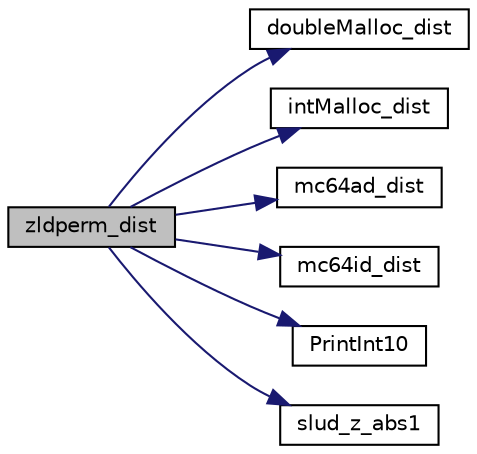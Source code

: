 digraph "zldperm_dist"
{
 // LATEX_PDF_SIZE
  edge [fontname="Helvetica",fontsize="10",labelfontname="Helvetica",labelfontsize="10"];
  node [fontname="Helvetica",fontsize="10",shape=record];
  rankdir="LR";
  Node1 [label="zldperm_dist",height=0.2,width=0.4,color="black", fillcolor="grey75", style="filled", fontcolor="black",tooltip=" "];
  Node1 -> Node2 [color="midnightblue",fontsize="10",style="solid",fontname="Helvetica"];
  Node2 [label="doubleMalloc_dist",height=0.2,width=0.4,color="black", fillcolor="white", style="filled",URL="$dmemory__dist_8c.html#a52dc9c97e580c07ec4af763f1755a2ba",tooltip=" "];
  Node1 -> Node3 [color="midnightblue",fontsize="10",style="solid",fontname="Helvetica"];
  Node3 [label="intMalloc_dist",height=0.2,width=0.4,color="black", fillcolor="white", style="filled",URL="$memory_8c.html#a2c2df35072e313373438cccdb98b885c",tooltip=" "];
  Node1 -> Node4 [color="midnightblue",fontsize="10",style="solid",fontname="Helvetica"];
  Node4 [label="mc64ad_dist",height=0.2,width=0.4,color="black", fillcolor="white", style="filled",URL="$zldperm__dist_8c.html#ae99ac943ba08efafa52cdadc6faa814e",tooltip=" "];
  Node1 -> Node5 [color="midnightblue",fontsize="10",style="solid",fontname="Helvetica"];
  Node5 [label="mc64id_dist",height=0.2,width=0.4,color="black", fillcolor="white", style="filled",URL="$mc64ad__dist_8c.html#af3174d162c222096489c14674112180f",tooltip=" "];
  Node1 -> Node6 [color="midnightblue",fontsize="10",style="solid",fontname="Helvetica"];
  Node6 [label="PrintInt10",height=0.2,width=0.4,color="black", fillcolor="white", style="filled",URL="$superlu__defs_8h.html#ab03f0fccabf0c7a84b0e2c99c2988809",tooltip=" "];
  Node1 -> Node7 [color="midnightblue",fontsize="10",style="solid",fontname="Helvetica"];
  Node7 [label="slud_z_abs1",height=0.2,width=0.4,color="black", fillcolor="white", style="filled",URL="$dcomplex_8h.html#a4984d4ed64c9f03d82a7ac0421146576",tooltip=" "];
}

